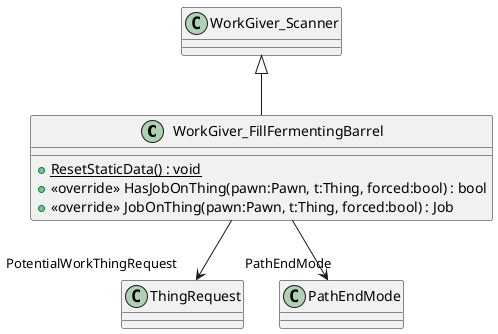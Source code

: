 @startuml
class WorkGiver_FillFermentingBarrel {
    + {static} ResetStaticData() : void
    + <<override>> HasJobOnThing(pawn:Pawn, t:Thing, forced:bool) : bool
    + <<override>> JobOnThing(pawn:Pawn, t:Thing, forced:bool) : Job
}
WorkGiver_Scanner <|-- WorkGiver_FillFermentingBarrel
WorkGiver_FillFermentingBarrel --> "PotentialWorkThingRequest" ThingRequest
WorkGiver_FillFermentingBarrel --> "PathEndMode" PathEndMode
@enduml
